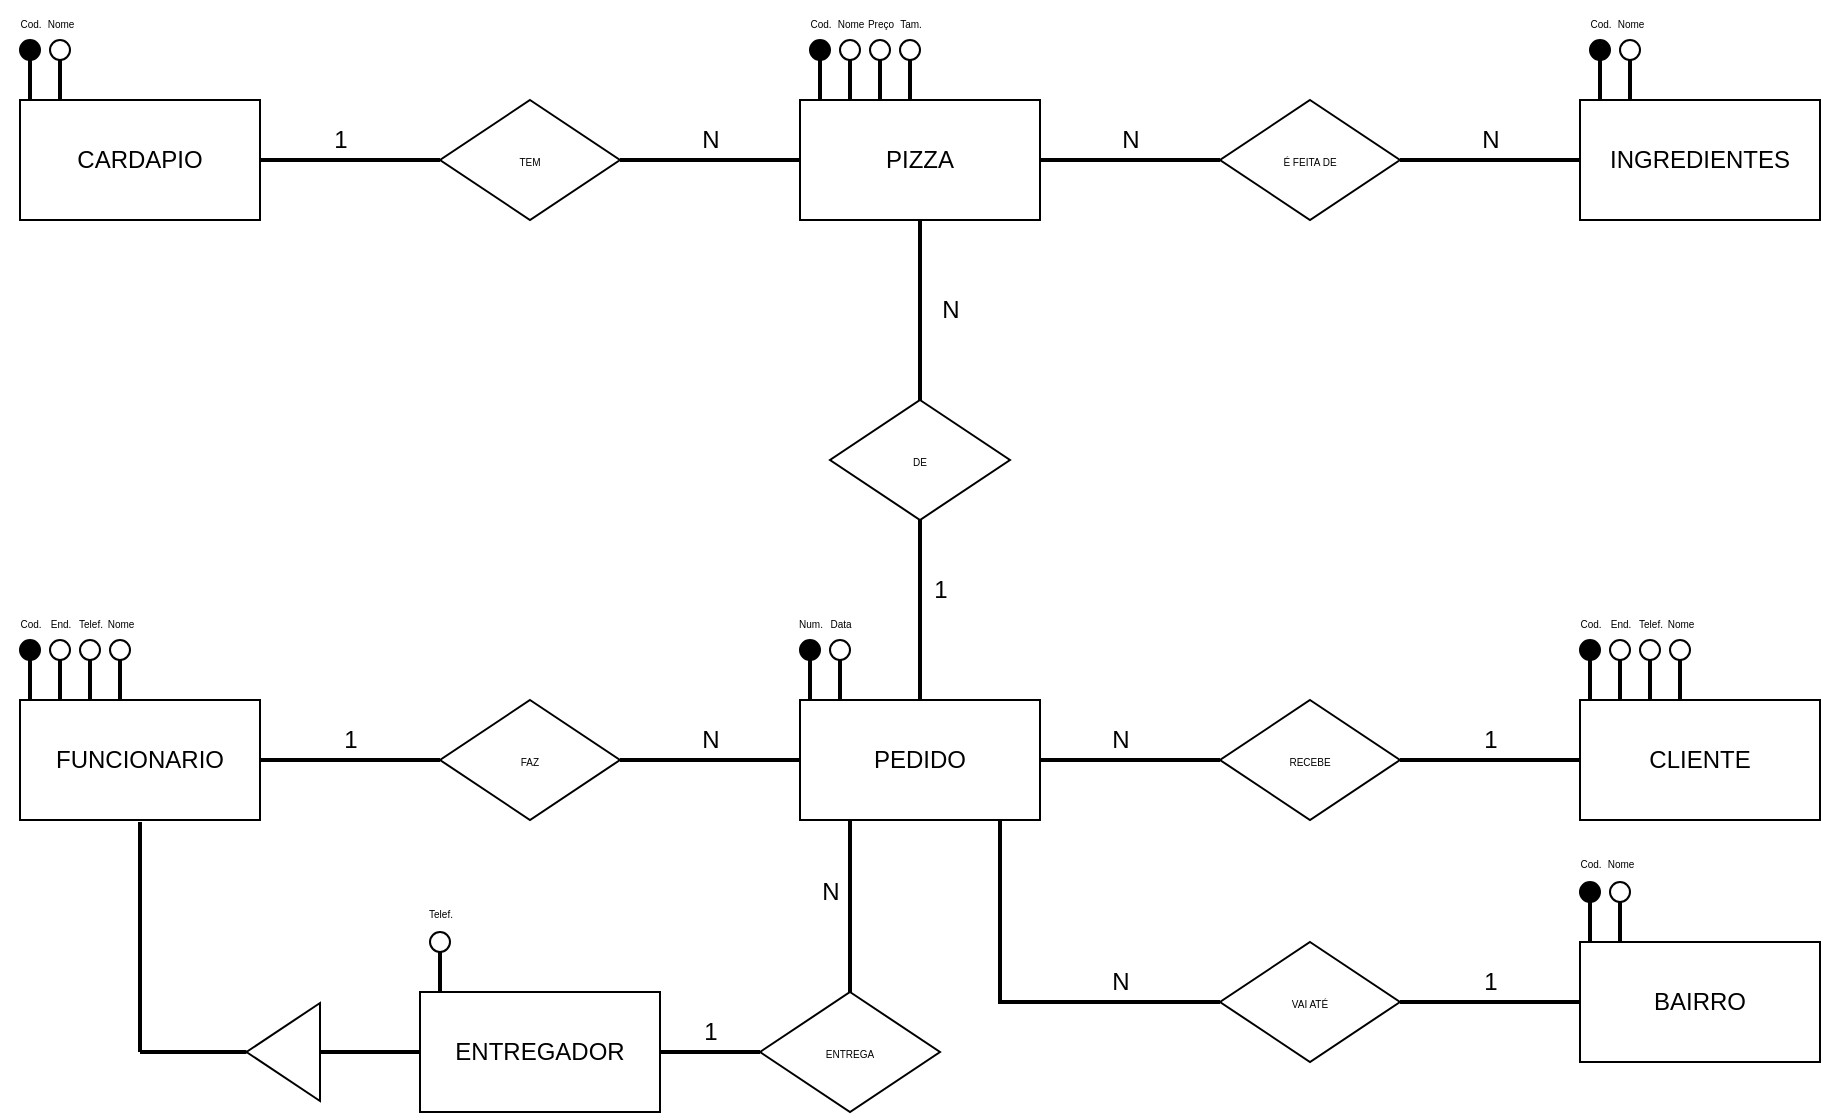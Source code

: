 <mxfile version="15.4.3" type="device"><diagram id="FhqK26dGD_tRWgNJcANQ" name="Page-1"><mxGraphModel dx="689" dy="377" grid="1" gridSize="10" guides="1" tooltips="1" connect="1" arrows="1" fold="1" page="1" pageScale="1" pageWidth="1200" pageHeight="1920" math="0" shadow="0"><root><mxCell id="0"/><mxCell id="1" parent="0"/><mxCell id="alQn8loE-eCdMeMLhMl_-1" value="CARDAPIO" style="rounded=0;whiteSpace=wrap;html=1;" vertex="1" parent="1"><mxGeometry x="120" y="160" width="120" height="60" as="geometry"/></mxCell><mxCell id="alQn8loE-eCdMeMLhMl_-5" value="" style="line;strokeWidth=2;html=1;rotation=-90;" vertex="1" parent="1"><mxGeometry x="320" y="591" width="20" height="10" as="geometry"/></mxCell><mxCell id="alQn8loE-eCdMeMLhMl_-6" value="" style="ellipse;whiteSpace=wrap;html=1;aspect=fixed;" vertex="1" parent="1"><mxGeometry x="325" y="576" width="10" height="10" as="geometry"/></mxCell><mxCell id="alQn8loE-eCdMeMLhMl_-7" value="" style="line;strokeWidth=2;html=1;rotation=-90;" vertex="1" parent="1"><mxGeometry x="115" y="145" width="20" height="10" as="geometry"/></mxCell><mxCell id="alQn8loE-eCdMeMLhMl_-8" value="" style="ellipse;whiteSpace=wrap;html=1;aspect=fixed;fillColor=#000000;" vertex="1" parent="1"><mxGeometry x="120" y="130" width="10" height="10" as="geometry"/></mxCell><mxCell id="alQn8loE-eCdMeMLhMl_-9" value="" style="line;strokeWidth=2;html=1;rotation=-90;" vertex="1" parent="1"><mxGeometry x="130" y="145" width="20" height="10" as="geometry"/></mxCell><mxCell id="alQn8loE-eCdMeMLhMl_-10" value="" style="ellipse;whiteSpace=wrap;html=1;aspect=fixed;" vertex="1" parent="1"><mxGeometry x="135" y="130" width="10" height="10" as="geometry"/></mxCell><mxCell id="alQn8loE-eCdMeMLhMl_-11" value="&lt;font style=&quot;font-size: 5px&quot;&gt;Cod.&lt;/font&gt;" style="text;html=1;align=center;verticalAlign=middle;resizable=0;points=[];autosize=1;strokeColor=none;fillColor=none;" vertex="1" parent="1"><mxGeometry x="110" y="110" width="30" height="20" as="geometry"/></mxCell><mxCell id="alQn8loE-eCdMeMLhMl_-12" value="&lt;font style=&quot;font-size: 5px&quot;&gt;Nome&lt;/font&gt;" style="text;html=1;align=center;verticalAlign=middle;resizable=0;points=[];autosize=1;strokeColor=none;fillColor=none;" vertex="1" parent="1"><mxGeometry x="125" y="110" width="30" height="20" as="geometry"/></mxCell><mxCell id="alQn8loE-eCdMeMLhMl_-13" value="&lt;font style=&quot;font-size: 5px&quot;&gt;TEM&lt;/font&gt;" style="rhombus;whiteSpace=wrap;html=1;fontSize=5;fillColor=#FFFFFF;" vertex="1" parent="1"><mxGeometry x="330" y="160" width="90" height="60" as="geometry"/></mxCell><mxCell id="alQn8loE-eCdMeMLhMl_-15" value="" style="line;strokeWidth=2;html=1;fontSize=5;fillColor=#FFFFFF;" vertex="1" parent="1"><mxGeometry x="240" y="185" width="90" height="10" as="geometry"/></mxCell><mxCell id="alQn8loE-eCdMeMLhMl_-16" value="" style="line;strokeWidth=2;html=1;fontSize=5;fillColor=#FFFFFF;" vertex="1" parent="1"><mxGeometry x="420" y="185" width="90" height="10" as="geometry"/></mxCell><mxCell id="alQn8loE-eCdMeMLhMl_-17" value="PIZZA" style="rounded=0;whiteSpace=wrap;html=1;" vertex="1" parent="1"><mxGeometry x="510" y="160" width="120" height="60" as="geometry"/></mxCell><mxCell id="alQn8loE-eCdMeMLhMl_-18" value="" style="line;strokeWidth=2;html=1;rotation=-90;" vertex="1" parent="1"><mxGeometry x="510" y="145" width="20" height="10" as="geometry"/></mxCell><mxCell id="alQn8loE-eCdMeMLhMl_-19" value="" style="ellipse;whiteSpace=wrap;html=1;aspect=fixed;fillColor=#000000;" vertex="1" parent="1"><mxGeometry x="515" y="130" width="10" height="10" as="geometry"/></mxCell><mxCell id="alQn8loE-eCdMeMLhMl_-20" value="" style="line;strokeWidth=2;html=1;rotation=-90;" vertex="1" parent="1"><mxGeometry x="525" y="145" width="20" height="10" as="geometry"/></mxCell><mxCell id="alQn8loE-eCdMeMLhMl_-21" value="" style="ellipse;whiteSpace=wrap;html=1;aspect=fixed;" vertex="1" parent="1"><mxGeometry x="530" y="130" width="10" height="10" as="geometry"/></mxCell><mxCell id="alQn8loE-eCdMeMLhMl_-22" value="" style="line;strokeWidth=2;html=1;rotation=-90;" vertex="1" parent="1"><mxGeometry x="540" y="145" width="20" height="10" as="geometry"/></mxCell><mxCell id="alQn8loE-eCdMeMLhMl_-23" value="" style="ellipse;whiteSpace=wrap;html=1;aspect=fixed;" vertex="1" parent="1"><mxGeometry x="545" y="130" width="10" height="10" as="geometry"/></mxCell><mxCell id="alQn8loE-eCdMeMLhMl_-24" value="" style="line;strokeWidth=2;html=1;rotation=-90;" vertex="1" parent="1"><mxGeometry x="555" y="145" width="20" height="10" as="geometry"/></mxCell><mxCell id="alQn8loE-eCdMeMLhMl_-25" value="" style="ellipse;whiteSpace=wrap;html=1;aspect=fixed;" vertex="1" parent="1"><mxGeometry x="560" y="130" width="10" height="10" as="geometry"/></mxCell><mxCell id="alQn8loE-eCdMeMLhMl_-26" value="&lt;font style=&quot;font-size: 5px&quot;&gt;Cod.&lt;/font&gt;" style="text;html=1;align=center;verticalAlign=middle;resizable=0;points=[];autosize=1;strokeColor=none;fillColor=none;" vertex="1" parent="1"><mxGeometry x="505" y="110" width="30" height="20" as="geometry"/></mxCell><mxCell id="alQn8loE-eCdMeMLhMl_-27" value="&lt;font style=&quot;font-size: 5px&quot;&gt;Nome&lt;/font&gt;" style="text;html=1;align=center;verticalAlign=middle;resizable=0;points=[];autosize=1;strokeColor=none;fillColor=none;" vertex="1" parent="1"><mxGeometry x="520" y="110" width="30" height="20" as="geometry"/></mxCell><mxCell id="alQn8loE-eCdMeMLhMl_-28" value="&lt;font style=&quot;font-size: 5px&quot;&gt;Preço&lt;/font&gt;" style="text;html=1;align=center;verticalAlign=middle;resizable=0;points=[];autosize=1;strokeColor=none;fillColor=none;" vertex="1" parent="1"><mxGeometry x="535" y="110" width="30" height="20" as="geometry"/></mxCell><mxCell id="alQn8loE-eCdMeMLhMl_-29" value="&lt;font style=&quot;font-size: 5px&quot;&gt;Tam.&lt;/font&gt;" style="text;html=1;align=center;verticalAlign=middle;resizable=0;points=[];autosize=1;strokeColor=none;fillColor=none;" vertex="1" parent="1"><mxGeometry x="550" y="110" width="30" height="20" as="geometry"/></mxCell><mxCell id="alQn8loE-eCdMeMLhMl_-30" value="" style="line;strokeWidth=2;html=1;fontSize=5;fillColor=#FFFFFF;" vertex="1" parent="1"><mxGeometry x="630" y="185" width="90" height="10" as="geometry"/></mxCell><mxCell id="alQn8loE-eCdMeMLhMl_-31" value="É FEITA DE" style="rhombus;whiteSpace=wrap;html=1;fontSize=5;fillColor=#FFFFFF;" vertex="1" parent="1"><mxGeometry x="720" y="160" width="90" height="60" as="geometry"/></mxCell><mxCell id="alQn8loE-eCdMeMLhMl_-32" value="" style="line;strokeWidth=2;html=1;fontSize=5;fillColor=#FFFFFF;" vertex="1" parent="1"><mxGeometry x="810" y="185" width="90" height="10" as="geometry"/></mxCell><mxCell id="alQn8loE-eCdMeMLhMl_-33" value="INGREDIENTES" style="rounded=0;whiteSpace=wrap;html=1;" vertex="1" parent="1"><mxGeometry x="900" y="160" width="120" height="60" as="geometry"/></mxCell><mxCell id="alQn8loE-eCdMeMLhMl_-34" value="" style="line;strokeWidth=2;html=1;rotation=-90;" vertex="1" parent="1"><mxGeometry x="900" y="145" width="20" height="10" as="geometry"/></mxCell><mxCell id="alQn8loE-eCdMeMLhMl_-35" value="" style="ellipse;whiteSpace=wrap;html=1;aspect=fixed;fillColor=#000000;" vertex="1" parent="1"><mxGeometry x="905" y="130" width="10" height="10" as="geometry"/></mxCell><mxCell id="alQn8loE-eCdMeMLhMl_-36" value="" style="line;strokeWidth=2;html=1;rotation=-90;" vertex="1" parent="1"><mxGeometry x="915" y="145" width="20" height="10" as="geometry"/></mxCell><mxCell id="alQn8loE-eCdMeMLhMl_-37" value="" style="ellipse;whiteSpace=wrap;html=1;aspect=fixed;" vertex="1" parent="1"><mxGeometry x="920" y="130" width="10" height="10" as="geometry"/></mxCell><mxCell id="alQn8loE-eCdMeMLhMl_-38" value="&lt;font style=&quot;font-size: 5px&quot;&gt;Cod.&lt;/font&gt;" style="text;html=1;align=center;verticalAlign=middle;resizable=0;points=[];autosize=1;strokeColor=none;fillColor=none;" vertex="1" parent="1"><mxGeometry x="895" y="110" width="30" height="20" as="geometry"/></mxCell><mxCell id="alQn8loE-eCdMeMLhMl_-39" value="&lt;font style=&quot;font-size: 5px&quot;&gt;Nome&lt;/font&gt;" style="text;html=1;align=center;verticalAlign=middle;resizable=0;points=[];autosize=1;strokeColor=none;fillColor=none;" vertex="1" parent="1"><mxGeometry x="910" y="110" width="30" height="20" as="geometry"/></mxCell><mxCell id="alQn8loE-eCdMeMLhMl_-40" value="" style="line;strokeWidth=2;html=1;fontSize=5;fillColor=#FFFFFF;rotation=90;" vertex="1" parent="1"><mxGeometry x="525" y="260" width="90" height="10" as="geometry"/></mxCell><mxCell id="alQn8loE-eCdMeMLhMl_-41" value="DE" style="rhombus;whiteSpace=wrap;html=1;fontSize=5;fillColor=#FFFFFF;" vertex="1" parent="1"><mxGeometry x="525" y="310" width="90" height="60" as="geometry"/></mxCell><mxCell id="alQn8loE-eCdMeMLhMl_-42" value="" style="line;strokeWidth=2;html=1;fontSize=5;fillColor=#FFFFFF;rotation=90;" vertex="1" parent="1"><mxGeometry x="525" y="410" width="90" height="10" as="geometry"/></mxCell><mxCell id="alQn8loE-eCdMeMLhMl_-43" value="PEDIDO" style="rounded=0;whiteSpace=wrap;html=1;" vertex="1" parent="1"><mxGeometry x="510" y="460" width="120" height="60" as="geometry"/></mxCell><mxCell id="alQn8loE-eCdMeMLhMl_-44" value="" style="line;strokeWidth=2;html=1;rotation=-90;" vertex="1" parent="1"><mxGeometry x="505" y="445" width="20" height="10" as="geometry"/></mxCell><mxCell id="alQn8loE-eCdMeMLhMl_-45" value="" style="ellipse;whiteSpace=wrap;html=1;aspect=fixed;fillColor=#000000;" vertex="1" parent="1"><mxGeometry x="510" y="430" width="10" height="10" as="geometry"/></mxCell><mxCell id="alQn8loE-eCdMeMLhMl_-46" value="" style="line;strokeWidth=2;html=1;rotation=-90;" vertex="1" parent="1"><mxGeometry x="520" y="445" width="20" height="10" as="geometry"/></mxCell><mxCell id="alQn8loE-eCdMeMLhMl_-47" value="" style="ellipse;whiteSpace=wrap;html=1;aspect=fixed;" vertex="1" parent="1"><mxGeometry x="525" y="430" width="10" height="10" as="geometry"/></mxCell><mxCell id="alQn8loE-eCdMeMLhMl_-48" value="&lt;font style=&quot;font-size: 5px&quot;&gt;Num.&lt;/font&gt;" style="text;html=1;align=center;verticalAlign=middle;resizable=0;points=[];autosize=1;strokeColor=none;fillColor=none;" vertex="1" parent="1"><mxGeometry x="500" y="410" width="30" height="20" as="geometry"/></mxCell><mxCell id="alQn8loE-eCdMeMLhMl_-49" value="&lt;font style=&quot;font-size: 5px&quot;&gt;Data&lt;/font&gt;" style="text;html=1;align=center;verticalAlign=middle;resizable=0;points=[];autosize=1;strokeColor=none;fillColor=none;" vertex="1" parent="1"><mxGeometry x="515" y="410" width="30" height="20" as="geometry"/></mxCell><mxCell id="alQn8loE-eCdMeMLhMl_-50" value="" style="line;strokeWidth=2;html=1;fontSize=5;fillColor=#FFFFFF;" vertex="1" parent="1"><mxGeometry x="630" y="485" width="90" height="10" as="geometry"/></mxCell><mxCell id="alQn8loE-eCdMeMLhMl_-51" value="RECEBE" style="rhombus;whiteSpace=wrap;html=1;fontSize=5;fillColor=#FFFFFF;" vertex="1" parent="1"><mxGeometry x="720" y="460" width="90" height="60" as="geometry"/></mxCell><mxCell id="alQn8loE-eCdMeMLhMl_-52" value="" style="line;strokeWidth=2;html=1;fontSize=5;fillColor=#FFFFFF;" vertex="1" parent="1"><mxGeometry x="810" y="485" width="90" height="10" as="geometry"/></mxCell><mxCell id="alQn8loE-eCdMeMLhMl_-53" value="CLIENTE" style="rounded=0;whiteSpace=wrap;html=1;" vertex="1" parent="1"><mxGeometry x="900" y="460" width="120" height="60" as="geometry"/></mxCell><mxCell id="alQn8loE-eCdMeMLhMl_-54" value="" style="line;strokeWidth=2;html=1;rotation=-90;" vertex="1" parent="1"><mxGeometry x="895" y="445" width="20" height="10" as="geometry"/></mxCell><mxCell id="alQn8loE-eCdMeMLhMl_-55" value="" style="ellipse;whiteSpace=wrap;html=1;aspect=fixed;fillColor=#000000;" vertex="1" parent="1"><mxGeometry x="900" y="430" width="10" height="10" as="geometry"/></mxCell><mxCell id="alQn8loE-eCdMeMLhMl_-56" value="" style="line;strokeWidth=2;html=1;rotation=-90;" vertex="1" parent="1"><mxGeometry x="910" y="445" width="20" height="10" as="geometry"/></mxCell><mxCell id="alQn8loE-eCdMeMLhMl_-57" value="" style="ellipse;whiteSpace=wrap;html=1;aspect=fixed;" vertex="1" parent="1"><mxGeometry x="915" y="430" width="10" height="10" as="geometry"/></mxCell><mxCell id="alQn8loE-eCdMeMLhMl_-58" value="" style="line;strokeWidth=2;html=1;rotation=-90;" vertex="1" parent="1"><mxGeometry x="925" y="445" width="20" height="10" as="geometry"/></mxCell><mxCell id="alQn8loE-eCdMeMLhMl_-59" value="" style="ellipse;whiteSpace=wrap;html=1;aspect=fixed;" vertex="1" parent="1"><mxGeometry x="930" y="430" width="10" height="10" as="geometry"/></mxCell><mxCell id="alQn8loE-eCdMeMLhMl_-60" value="" style="line;strokeWidth=2;html=1;rotation=-90;" vertex="1" parent="1"><mxGeometry x="940" y="445" width="20" height="10" as="geometry"/></mxCell><mxCell id="alQn8loE-eCdMeMLhMl_-61" value="" style="ellipse;whiteSpace=wrap;html=1;aspect=fixed;" vertex="1" parent="1"><mxGeometry x="945" y="430" width="10" height="10" as="geometry"/></mxCell><mxCell id="alQn8loE-eCdMeMLhMl_-62" value="&lt;font style=&quot;font-size: 5px&quot;&gt;Cod.&lt;/font&gt;" style="text;html=1;align=center;verticalAlign=middle;resizable=0;points=[];autosize=1;strokeColor=none;fillColor=none;" vertex="1" parent="1"><mxGeometry x="890" y="410" width="30" height="20" as="geometry"/></mxCell><mxCell id="alQn8loE-eCdMeMLhMl_-63" value="&lt;font style=&quot;font-size: 5px&quot;&gt;End.&lt;/font&gt;" style="text;html=1;align=center;verticalAlign=middle;resizable=0;points=[];autosize=1;strokeColor=none;fillColor=none;" vertex="1" parent="1"><mxGeometry x="905" y="410" width="30" height="20" as="geometry"/></mxCell><mxCell id="alQn8loE-eCdMeMLhMl_-64" value="&lt;font style=&quot;font-size: 5px&quot;&gt;Telef.&lt;/font&gt;" style="text;html=1;align=center;verticalAlign=middle;resizable=0;points=[];autosize=1;strokeColor=none;fillColor=none;" vertex="1" parent="1"><mxGeometry x="920" y="410" width="30" height="20" as="geometry"/></mxCell><mxCell id="alQn8loE-eCdMeMLhMl_-65" value="&lt;span style=&quot;font-size: 5px&quot;&gt;Nome&lt;/span&gt;" style="text;html=1;align=center;verticalAlign=middle;resizable=0;points=[];autosize=1;strokeColor=none;fillColor=none;" vertex="1" parent="1"><mxGeometry x="935" y="410" width="30" height="20" as="geometry"/></mxCell><mxCell id="alQn8loE-eCdMeMLhMl_-69" value="" style="line;strokeWidth=2;html=1;fontSize=5;fillColor=#FFFFFF;rotation=90;" vertex="1" parent="1"><mxGeometry x="565" y="560" width="90" height="10" as="geometry"/></mxCell><mxCell id="alQn8loE-eCdMeMLhMl_-70" value="" style="line;strokeWidth=2;html=1;fontSize=5;fillColor=#FFFFFF;" vertex="1" parent="1"><mxGeometry x="609" y="606" width="111" height="10" as="geometry"/></mxCell><mxCell id="alQn8loE-eCdMeMLhMl_-73" value="VAI ATÉ" style="rhombus;whiteSpace=wrap;html=1;fontSize=5;fillColor=#FFFFFF;" vertex="1" parent="1"><mxGeometry x="720" y="581" width="90" height="60" as="geometry"/></mxCell><mxCell id="alQn8loE-eCdMeMLhMl_-75" value="" style="line;strokeWidth=2;html=1;fontSize=5;fillColor=#FFFFFF;" vertex="1" parent="1"><mxGeometry x="810" y="606" width="90" height="10" as="geometry"/></mxCell><mxCell id="alQn8loE-eCdMeMLhMl_-76" value="BAIRRO" style="rounded=0;whiteSpace=wrap;html=1;" vertex="1" parent="1"><mxGeometry x="900" y="581" width="120" height="60" as="geometry"/></mxCell><mxCell id="alQn8loE-eCdMeMLhMl_-77" value="" style="line;strokeWidth=2;html=1;rotation=-90;" vertex="1" parent="1"><mxGeometry x="895" y="566" width="20" height="10" as="geometry"/></mxCell><mxCell id="alQn8loE-eCdMeMLhMl_-78" value="" style="ellipse;whiteSpace=wrap;html=1;aspect=fixed;fillColor=#000000;" vertex="1" parent="1"><mxGeometry x="900" y="551" width="10" height="10" as="geometry"/></mxCell><mxCell id="alQn8loE-eCdMeMLhMl_-79" value="" style="line;strokeWidth=2;html=1;rotation=-90;" vertex="1" parent="1"><mxGeometry x="910" y="566" width="20" height="10" as="geometry"/></mxCell><mxCell id="alQn8loE-eCdMeMLhMl_-80" value="" style="ellipse;whiteSpace=wrap;html=1;aspect=fixed;" vertex="1" parent="1"><mxGeometry x="915" y="551" width="10" height="10" as="geometry"/></mxCell><mxCell id="alQn8loE-eCdMeMLhMl_-81" value="&lt;font style=&quot;font-size: 5px&quot;&gt;Cod.&lt;/font&gt;" style="text;html=1;align=center;verticalAlign=middle;resizable=0;points=[];autosize=1;strokeColor=none;fillColor=none;" vertex="1" parent="1"><mxGeometry x="890" y="530" width="30" height="20" as="geometry"/></mxCell><mxCell id="alQn8loE-eCdMeMLhMl_-82" value="&lt;font style=&quot;font-size: 5px&quot;&gt;Nome&lt;/font&gt;" style="text;html=1;align=center;verticalAlign=middle;resizable=0;points=[];autosize=1;strokeColor=none;fillColor=none;" vertex="1" parent="1"><mxGeometry x="905" y="530" width="30" height="20" as="geometry"/></mxCell><mxCell id="alQn8loE-eCdMeMLhMl_-83" value="FAZ" style="rhombus;whiteSpace=wrap;html=1;fontSize=5;fillColor=#FFFFFF;" vertex="1" parent="1"><mxGeometry x="330" y="460" width="90" height="60" as="geometry"/></mxCell><mxCell id="alQn8loE-eCdMeMLhMl_-84" value="" style="line;strokeWidth=2;html=1;fontSize=5;fillColor=#FFFFFF;" vertex="1" parent="1"><mxGeometry x="420" y="485" width="90" height="10" as="geometry"/></mxCell><mxCell id="alQn8loE-eCdMeMLhMl_-86" value="" style="line;strokeWidth=2;html=1;fontSize=5;fillColor=#FFFFFF;" vertex="1" parent="1"><mxGeometry x="240" y="485" width="90" height="10" as="geometry"/></mxCell><mxCell id="alQn8loE-eCdMeMLhMl_-87" value="FUNCIONARIO" style="rounded=0;whiteSpace=wrap;html=1;" vertex="1" parent="1"><mxGeometry x="120" y="460" width="120" height="60" as="geometry"/></mxCell><mxCell id="alQn8loE-eCdMeMLhMl_-88" value="" style="line;strokeWidth=2;html=1;fontSize=5;fillColor=#FFFFFF;rotation=90;" vertex="1" parent="1"><mxGeometry x="122.5" y="573.5" width="115" height="10" as="geometry"/></mxCell><mxCell id="alQn8loE-eCdMeMLhMl_-89" value="" style="triangle;whiteSpace=wrap;html=1;fontSize=5;fillColor=#FFFFFF;rotation=-180;" vertex="1" parent="1"><mxGeometry x="233.25" y="611.5" width="36.75" height="49" as="geometry"/></mxCell><mxCell id="alQn8loE-eCdMeMLhMl_-90" value="" style="line;strokeWidth=2;html=1;fontSize=5;fillColor=#FFFFFF;rotation=90;" vertex="1" parent="1"><mxGeometry x="490" y="560" width="90" height="10" as="geometry"/></mxCell><mxCell id="alQn8loE-eCdMeMLhMl_-91" value="ENTREGA" style="rhombus;whiteSpace=wrap;html=1;fontSize=5;fillColor=#FFFFFF;" vertex="1" parent="1"><mxGeometry x="490" y="606" width="90" height="60" as="geometry"/></mxCell><mxCell id="alQn8loE-eCdMeMLhMl_-92" value="" style="line;strokeWidth=2;html=1;fontSize=5;fillColor=#FFFFFF;" vertex="1" parent="1"><mxGeometry x="440" y="631" width="50" height="10" as="geometry"/></mxCell><mxCell id="alQn8loE-eCdMeMLhMl_-93" value="ENTREGADOR" style="rounded=0;whiteSpace=wrap;html=1;" vertex="1" parent="1"><mxGeometry x="320" y="606" width="120" height="60" as="geometry"/></mxCell><mxCell id="alQn8loE-eCdMeMLhMl_-95" value="" style="line;strokeWidth=2;html=1;fontSize=5;fillColor=#FFFFFF;" vertex="1" parent="1"><mxGeometry x="270" y="631" width="50" height="10" as="geometry"/></mxCell><mxCell id="alQn8loE-eCdMeMLhMl_-97" value="" style="line;strokeWidth=2;html=1;fontSize=5;fillColor=#FFFFFF;" vertex="1" parent="1"><mxGeometry x="180" y="631" width="53.25" height="10" as="geometry"/></mxCell><mxCell id="alQn8loE-eCdMeMLhMl_-98" value="" style="line;strokeWidth=2;html=1;rotation=-90;" vertex="1" parent="1"><mxGeometry x="115" y="445" width="20" height="10" as="geometry"/></mxCell><mxCell id="alQn8loE-eCdMeMLhMl_-99" value="" style="ellipse;whiteSpace=wrap;html=1;aspect=fixed;fillColor=#000000;" vertex="1" parent="1"><mxGeometry x="120" y="430" width="10" height="10" as="geometry"/></mxCell><mxCell id="alQn8loE-eCdMeMLhMl_-100" value="" style="line;strokeWidth=2;html=1;rotation=-90;" vertex="1" parent="1"><mxGeometry x="130" y="445" width="20" height="10" as="geometry"/></mxCell><mxCell id="alQn8loE-eCdMeMLhMl_-101" value="" style="ellipse;whiteSpace=wrap;html=1;aspect=fixed;" vertex="1" parent="1"><mxGeometry x="135" y="430" width="10" height="10" as="geometry"/></mxCell><mxCell id="alQn8loE-eCdMeMLhMl_-102" value="" style="line;strokeWidth=2;html=1;rotation=-90;" vertex="1" parent="1"><mxGeometry x="145" y="445" width="20" height="10" as="geometry"/></mxCell><mxCell id="alQn8loE-eCdMeMLhMl_-103" value="" style="ellipse;whiteSpace=wrap;html=1;aspect=fixed;" vertex="1" parent="1"><mxGeometry x="150" y="430" width="10" height="10" as="geometry"/></mxCell><mxCell id="alQn8loE-eCdMeMLhMl_-104" value="" style="line;strokeWidth=2;html=1;rotation=-90;" vertex="1" parent="1"><mxGeometry x="160" y="445" width="20" height="10" as="geometry"/></mxCell><mxCell id="alQn8loE-eCdMeMLhMl_-105" value="" style="ellipse;whiteSpace=wrap;html=1;aspect=fixed;" vertex="1" parent="1"><mxGeometry x="165" y="430" width="10" height="10" as="geometry"/></mxCell><mxCell id="alQn8loE-eCdMeMLhMl_-106" value="&lt;font style=&quot;font-size: 5px&quot;&gt;Cod.&lt;/font&gt;" style="text;html=1;align=center;verticalAlign=middle;resizable=0;points=[];autosize=1;strokeColor=none;fillColor=none;" vertex="1" parent="1"><mxGeometry x="110" y="410" width="30" height="20" as="geometry"/></mxCell><mxCell id="alQn8loE-eCdMeMLhMl_-107" value="&lt;font style=&quot;font-size: 5px&quot;&gt;End.&lt;/font&gt;" style="text;html=1;align=center;verticalAlign=middle;resizable=0;points=[];autosize=1;strokeColor=none;fillColor=none;" vertex="1" parent="1"><mxGeometry x="125" y="410" width="30" height="20" as="geometry"/></mxCell><mxCell id="alQn8loE-eCdMeMLhMl_-108" value="&lt;font style=&quot;font-size: 5px&quot;&gt;Telef.&lt;/font&gt;" style="text;html=1;align=center;verticalAlign=middle;resizable=0;points=[];autosize=1;strokeColor=none;fillColor=none;" vertex="1" parent="1"><mxGeometry x="140" y="410" width="30" height="20" as="geometry"/></mxCell><mxCell id="alQn8loE-eCdMeMLhMl_-109" value="&lt;font style=&quot;font-size: 5px&quot;&gt;Nome&lt;/font&gt;" style="text;html=1;align=center;verticalAlign=middle;resizable=0;points=[];autosize=1;strokeColor=none;fillColor=none;" vertex="1" parent="1"><mxGeometry x="155" y="410" width="30" height="20" as="geometry"/></mxCell><mxCell id="alQn8loE-eCdMeMLhMl_-113" value="&lt;font style=&quot;font-size: 5px&quot;&gt;Telef.&lt;/font&gt;" style="text;html=1;align=center;verticalAlign=middle;resizable=0;points=[];autosize=1;strokeColor=none;fillColor=none;" vertex="1" parent="1"><mxGeometry x="315" y="555" width="30" height="20" as="geometry"/></mxCell><mxCell id="alQn8loE-eCdMeMLhMl_-114" value="&lt;font style=&quot;font-size: 12px&quot;&gt;1&lt;/font&gt;" style="text;html=1;align=center;verticalAlign=middle;resizable=0;points=[];autosize=1;strokeColor=none;fillColor=none;fontSize=5;strokeWidth=2;" vertex="1" parent="1"><mxGeometry x="270" y="175" width="20" height="10" as="geometry"/></mxCell><mxCell id="alQn8loE-eCdMeMLhMl_-115" value="&lt;font style=&quot;font-size: 12px&quot;&gt;N&lt;/font&gt;" style="text;html=1;align=center;verticalAlign=middle;resizable=0;points=[];autosize=1;strokeColor=none;fillColor=none;fontSize=5;strokeWidth=2;" vertex="1" parent="1"><mxGeometry x="455" y="175" width="20" height="10" as="geometry"/></mxCell><mxCell id="alQn8loE-eCdMeMLhMl_-116" value="&lt;font style=&quot;font-size: 12px&quot;&gt;N&lt;/font&gt;" style="text;html=1;align=center;verticalAlign=middle;resizable=0;points=[];autosize=1;strokeColor=none;fillColor=none;fontSize=5;strokeWidth=2;" vertex="1" parent="1"><mxGeometry x="845" y="175" width="20" height="10" as="geometry"/></mxCell><mxCell id="alQn8loE-eCdMeMLhMl_-117" value="&lt;font style=&quot;font-size: 12px&quot;&gt;N&lt;/font&gt;" style="text;html=1;align=center;verticalAlign=middle;resizable=0;points=[];autosize=1;strokeColor=none;fillColor=none;fontSize=5;strokeWidth=2;" vertex="1" parent="1"><mxGeometry x="665" y="175" width="20" height="10" as="geometry"/></mxCell><mxCell id="alQn8loE-eCdMeMLhMl_-118" value="&lt;font style=&quot;font-size: 12px&quot;&gt;N&lt;/font&gt;" style="text;html=1;align=center;verticalAlign=middle;resizable=0;points=[];autosize=1;strokeColor=none;fillColor=none;fontSize=5;strokeWidth=2;" vertex="1" parent="1"><mxGeometry x="575" y="260" width="20" height="10" as="geometry"/></mxCell><mxCell id="alQn8loE-eCdMeMLhMl_-119" value="&lt;font style=&quot;font-size: 12px&quot;&gt;1&lt;/font&gt;" style="text;html=1;align=center;verticalAlign=middle;resizable=0;points=[];autosize=1;strokeColor=none;fillColor=none;fontSize=5;strokeWidth=2;" vertex="1" parent="1"><mxGeometry x="570" y="400" width="20" height="10" as="geometry"/></mxCell><mxCell id="alQn8loE-eCdMeMLhMl_-120" value="&lt;font style=&quot;font-size: 12px&quot;&gt;N&lt;/font&gt;" style="text;html=1;align=center;verticalAlign=middle;resizable=0;points=[];autosize=1;strokeColor=none;fillColor=none;fontSize=5;strokeWidth=2;" vertex="1" parent="1"><mxGeometry x="660" y="475" width="20" height="10" as="geometry"/></mxCell><mxCell id="alQn8loE-eCdMeMLhMl_-121" value="&lt;font style=&quot;font-size: 12px&quot;&gt;1&lt;/font&gt;" style="text;html=1;align=center;verticalAlign=middle;resizable=0;points=[];autosize=1;strokeColor=none;fillColor=none;fontSize=5;strokeWidth=2;" vertex="1" parent="1"><mxGeometry x="845" y="475" width="20" height="10" as="geometry"/></mxCell><mxCell id="alQn8loE-eCdMeMLhMl_-122" value="&lt;font style=&quot;font-size: 12px&quot;&gt;N&lt;/font&gt;" style="text;html=1;align=center;verticalAlign=middle;resizable=0;points=[];autosize=1;strokeColor=none;fillColor=none;fontSize=5;strokeWidth=2;" vertex="1" parent="1"><mxGeometry x="660" y="596" width="20" height="10" as="geometry"/></mxCell><mxCell id="alQn8loE-eCdMeMLhMl_-123" value="&lt;font style=&quot;font-size: 12px&quot;&gt;1&lt;/font&gt;" style="text;html=1;align=center;verticalAlign=middle;resizable=0;points=[];autosize=1;strokeColor=none;fillColor=none;fontSize=5;strokeWidth=2;" vertex="1" parent="1"><mxGeometry x="845" y="596" width="20" height="10" as="geometry"/></mxCell><mxCell id="alQn8loE-eCdMeMLhMl_-124" value="&lt;font style=&quot;font-size: 12px&quot;&gt;N&lt;/font&gt;" style="text;html=1;align=center;verticalAlign=middle;resizable=0;points=[];autosize=1;strokeColor=none;fillColor=none;fontSize=5;strokeWidth=2;" vertex="1" parent="1"><mxGeometry x="515" y="551" width="20" height="10" as="geometry"/></mxCell><mxCell id="alQn8loE-eCdMeMLhMl_-125" value="&lt;font style=&quot;font-size: 12px&quot;&gt;1&lt;/font&gt;" style="text;html=1;align=center;verticalAlign=middle;resizable=0;points=[];autosize=1;strokeColor=none;fillColor=none;fontSize=5;strokeWidth=2;" vertex="1" parent="1"><mxGeometry x="455" y="621" width="20" height="10" as="geometry"/></mxCell><mxCell id="alQn8loE-eCdMeMLhMl_-126" value="&lt;font style=&quot;font-size: 12px&quot;&gt;1&lt;/font&gt;" style="text;html=1;align=center;verticalAlign=middle;resizable=0;points=[];autosize=1;strokeColor=none;fillColor=none;fontSize=5;strokeWidth=2;" vertex="1" parent="1"><mxGeometry x="275" y="475" width="20" height="10" as="geometry"/></mxCell><mxCell id="alQn8loE-eCdMeMLhMl_-127" value="&lt;font style=&quot;font-size: 12px&quot;&gt;N&lt;/font&gt;" style="text;html=1;align=center;verticalAlign=middle;resizable=0;points=[];autosize=1;strokeColor=none;fillColor=none;fontSize=5;strokeWidth=2;" vertex="1" parent="1"><mxGeometry x="455" y="475" width="20" height="10" as="geometry"/></mxCell></root></mxGraphModel></diagram></mxfile>